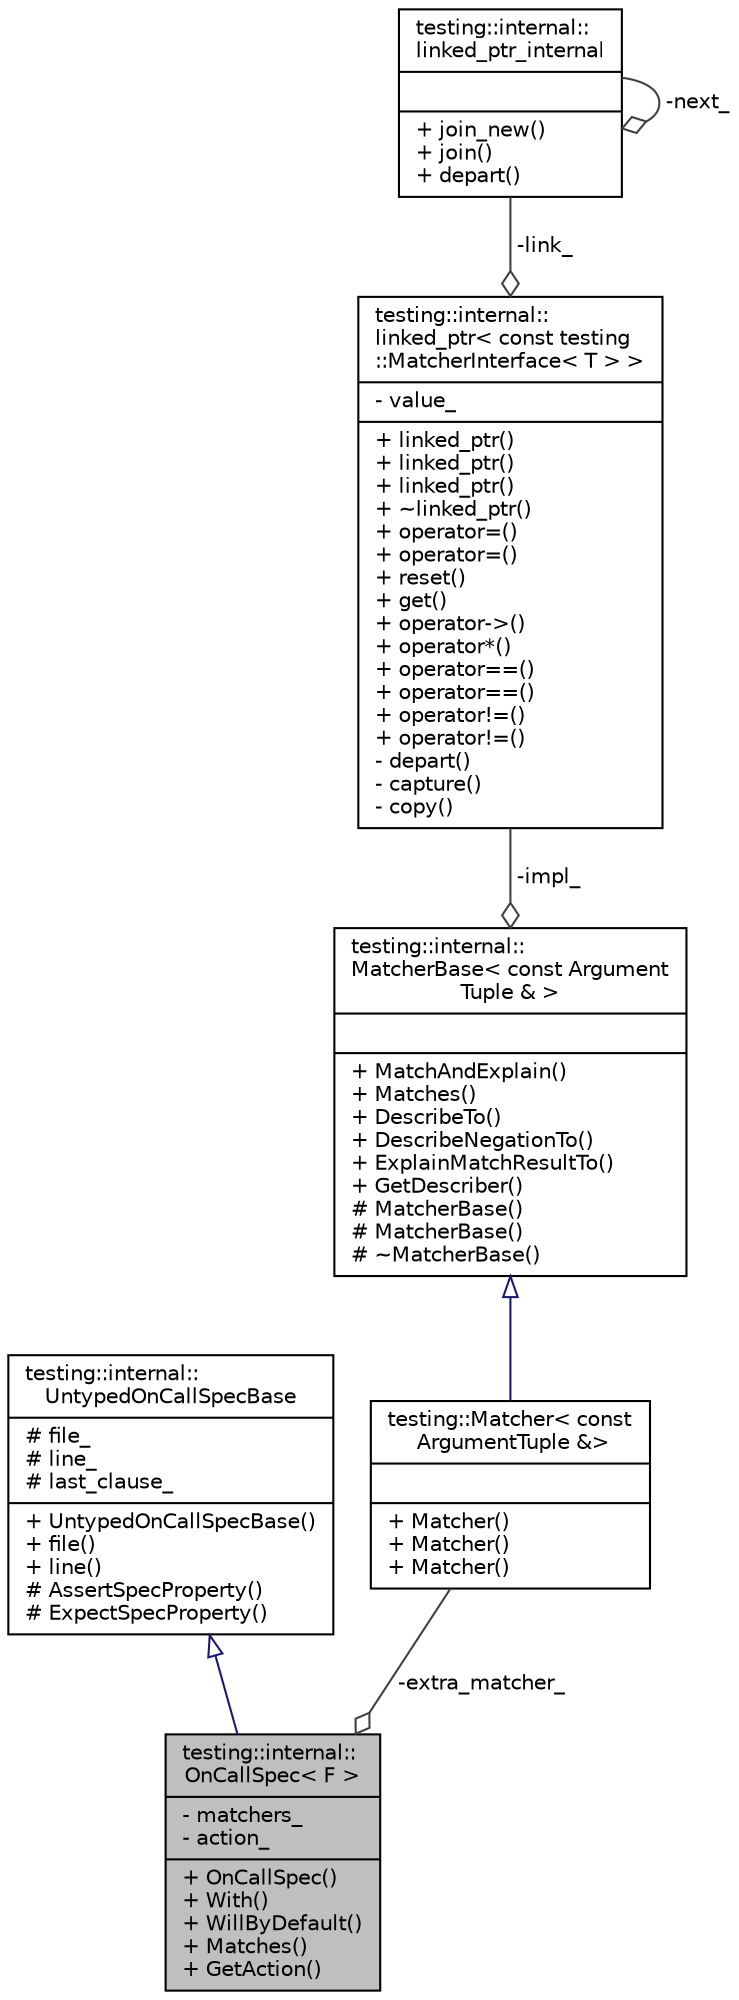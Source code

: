 digraph "testing::internal::OnCallSpec&lt; F &gt;"
{
  edge [fontname="Helvetica",fontsize="10",labelfontname="Helvetica",labelfontsize="10"];
  node [fontname="Helvetica",fontsize="10",shape=record];
  Node2 [label="{testing::internal::\lOnCallSpec\< F \>\n|- matchers_\l- action_\l|+ OnCallSpec()\l+ With()\l+ WillByDefault()\l+ Matches()\l+ GetAction()\l}",height=0.2,width=0.4,color="black", fillcolor="grey75", style="filled", fontcolor="black"];
  Node3 -> Node2 [dir="back",color="midnightblue",fontsize="10",style="solid",arrowtail="onormal",fontname="Helvetica"];
  Node3 [label="{testing::internal::\lUntypedOnCallSpecBase\n|# file_\l# line_\l# last_clause_\l|+ UntypedOnCallSpecBase()\l+ file()\l+ line()\l# AssertSpecProperty()\l# ExpectSpecProperty()\l}",height=0.2,width=0.4,color="black", fillcolor="white", style="filled",URL="$d3/d7f/classtesting_1_1internal_1_1_untyped_on_call_spec_base.html"];
  Node4 -> Node2 [color="grey25",fontsize="10",style="solid",label=" -extra_matcher_" ,arrowhead="odiamond",fontname="Helvetica"];
  Node4 [label="{testing::Matcher\< const\l ArgumentTuple &\>\n||+ Matcher()\l+ Matcher()\l+ Matcher()\l}",height=0.2,width=0.4,color="black", fillcolor="white", style="filled",URL="$d3/d31/classtesting_1_1_matcher.html"];
  Node5 -> Node4 [dir="back",color="midnightblue",fontsize="10",style="solid",arrowtail="onormal",fontname="Helvetica"];
  Node5 [label="{testing::internal::\lMatcherBase\< const Argument\lTuple & \>\n||+ MatchAndExplain()\l+ Matches()\l+ DescribeTo()\l+ DescribeNegationTo()\l+ ExplainMatchResultTo()\l+ GetDescriber()\l# MatcherBase()\l# MatcherBase()\l# ~MatcherBase()\l}",height=0.2,width=0.4,color="black", fillcolor="white", style="filled",URL="$df/d93/classtesting_1_1internal_1_1_matcher_base.html"];
  Node6 -> Node5 [color="grey25",fontsize="10",style="solid",label=" -impl_" ,arrowhead="odiamond",fontname="Helvetica"];
  Node6 [label="{testing::internal::\llinked_ptr\< const testing\l::MatcherInterface\< T \> \>\n|- value_\l|+ linked_ptr()\l+ linked_ptr()\l+ linked_ptr()\l+ ~linked_ptr()\l+ operator=()\l+ operator=()\l+ reset()\l+ get()\l+ operator-\>()\l+ operator*()\l+ operator==()\l+ operator==()\l+ operator!=()\l+ operator!=()\l- depart()\l- capture()\l- copy()\l}",height=0.2,width=0.4,color="black", fillcolor="white", style="filled",URL="$d9/df4/classtesting_1_1internal_1_1linked__ptr.html"];
  Node7 -> Node6 [color="grey25",fontsize="10",style="solid",label=" -link_" ,arrowhead="odiamond",fontname="Helvetica"];
  Node7 [label="{testing::internal::\llinked_ptr_internal\n||+ join_new()\l+ join()\l+ depart()\l}",height=0.2,width=0.4,color="black", fillcolor="white", style="filled",URL="$d7/d67/classtesting_1_1internal_1_1linked__ptr__internal.html"];
  Node7 -> Node7 [color="grey25",fontsize="10",style="solid",label=" -next_" ,arrowhead="odiamond",fontname="Helvetica"];
}
